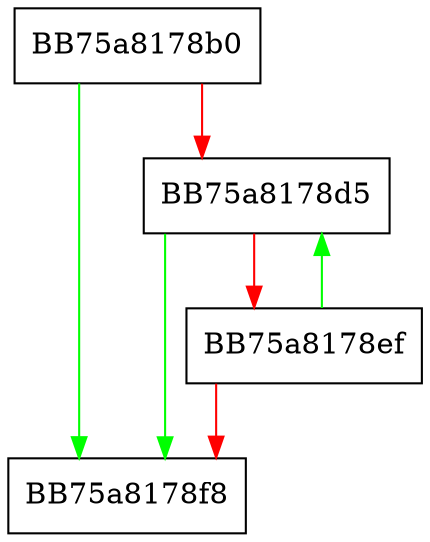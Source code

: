 digraph do_scan_not {
  node [shape="box"];
  graph [splines=ortho];
  BB75a8178b0 -> BB75a8178f8 [color="green"];
  BB75a8178b0 -> BB75a8178d5 [color="red"];
  BB75a8178d5 -> BB75a8178f8 [color="green"];
  BB75a8178d5 -> BB75a8178ef [color="red"];
  BB75a8178ef -> BB75a8178d5 [color="green"];
  BB75a8178ef -> BB75a8178f8 [color="red"];
}